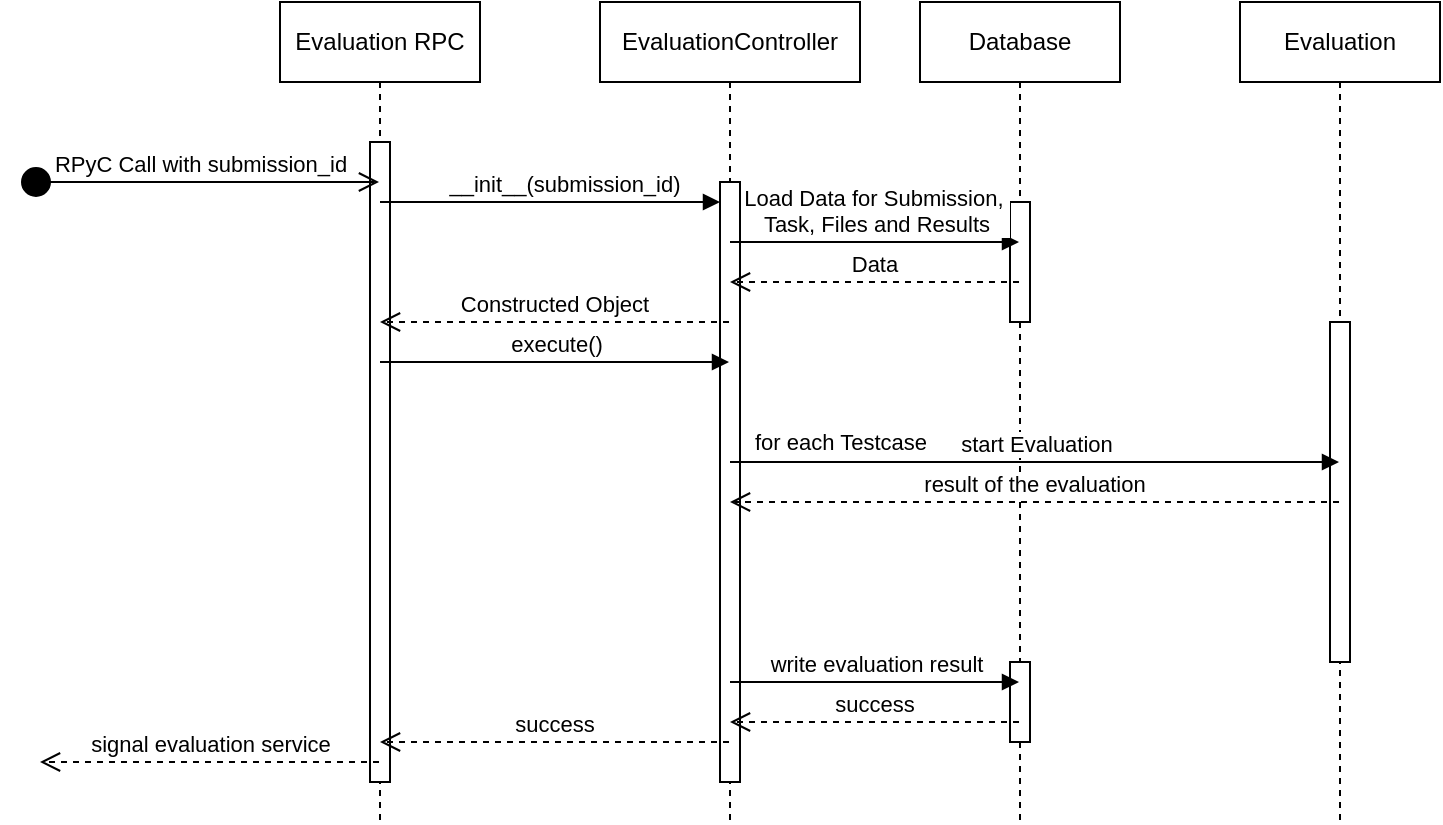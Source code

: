 <mxfile version="20.5.3" type="embed"><diagram name="Page-1" id="2YBvvXClWsGukQMizWep"><mxGraphModel dx="1629" dy="573" grid="1" gridSize="10" guides="1" tooltips="1" connect="1" arrows="1" fold="1" page="1" pageScale="1" pageWidth="850" pageHeight="1100" math="0" shadow="0"><root><mxCell id="0"/><mxCell id="1" parent="0"/><mxCell id="kRblCLMAtVxusdvtMGun-1" value="Evaluation RPC" style="shape=umlLifeline;perimeter=lifelinePerimeter;whiteSpace=wrap;html=1;container=1;dropTarget=0;collapsible=0;recursiveResize=0;outlineConnect=0;portConstraint=eastwest;newEdgeStyle={&quot;edgeStyle&quot;:&quot;elbowEdgeStyle&quot;,&quot;elbow&quot;:&quot;vertical&quot;,&quot;curved&quot;:0,&quot;rounded&quot;:0};sketch=0;" parent="1" vertex="1"><mxGeometry y="80" width="100" height="410" as="geometry"/></mxCell><mxCell id="kRblCLMAtVxusdvtMGun-13" value="" style="html=1;points=[[0,0,0,0,5],[0,1,0,0,-5],[1,0,0,0,5],[1,1,0,0,-5]];perimeter=orthogonalPerimeter;outlineConnect=0;targetShapes=umlLifeline;portConstraint=eastwest;newEdgeStyle={&quot;curved&quot;:0,&quot;rounded&quot;:0};sketch=0;" parent="kRblCLMAtVxusdvtMGun-1" vertex="1"><mxGeometry x="45" y="70" width="10" height="320" as="geometry"/></mxCell><mxCell id="kRblCLMAtVxusdvtMGun-2" value="Database" style="shape=umlLifeline;perimeter=lifelinePerimeter;whiteSpace=wrap;html=1;container=1;dropTarget=0;collapsible=0;recursiveResize=0;outlineConnect=0;portConstraint=eastwest;newEdgeStyle={&quot;edgeStyle&quot;:&quot;elbowEdgeStyle&quot;,&quot;elbow&quot;:&quot;vertical&quot;,&quot;curved&quot;:0,&quot;rounded&quot;:0};sketch=0;" parent="1" vertex="1"><mxGeometry x="320" y="80" width="100" height="410" as="geometry"/></mxCell><mxCell id="kRblCLMAtVxusdvtMGun-5" value="RPyC Call with submission_id" style="html=1;verticalAlign=bottom;startArrow=circle;startFill=1;endArrow=open;startSize=6;endSize=8;curved=0;rounded=0;sketch=0;" parent="1" target="kRblCLMAtVxusdvtMGun-1" edge="1"><mxGeometry width="80" relative="1" as="geometry"><mxPoint x="-130" y="170" as="sourcePoint"/><mxPoint x="-20" y="170" as="targetPoint"/></mxGeometry></mxCell><mxCell id="kRblCLMAtVxusdvtMGun-6" value="EvaluationController" style="shape=umlLifeline;perimeter=lifelinePerimeter;whiteSpace=wrap;html=1;container=1;dropTarget=0;collapsible=0;recursiveResize=0;outlineConnect=0;portConstraint=eastwest;newEdgeStyle={&quot;curved&quot;:0,&quot;rounded&quot;:0};sketch=0;" parent="1" vertex="1"><mxGeometry x="160" y="80" width="130" height="410" as="geometry"/></mxCell><mxCell id="kRblCLMAtVxusdvtMGun-15" value="" style="html=1;points=[[0,0,0,0,5],[0,1,0,0,-5],[1,0,0,0,5],[1,1,0,0,-5]];perimeter=orthogonalPerimeter;outlineConnect=0;targetShapes=umlLifeline;portConstraint=eastwest;newEdgeStyle={&quot;curved&quot;:0,&quot;rounded&quot;:0};sketch=0;" parent="kRblCLMAtVxusdvtMGun-6" vertex="1"><mxGeometry x="60" y="90" width="10" height="300" as="geometry"/></mxCell><mxCell id="kRblCLMAtVxusdvtMGun-7" value="__init__(submission_id)" style="html=1;verticalAlign=bottom;endArrow=block;curved=0;rounded=0;sketch=0;" parent="1" source="kRblCLMAtVxusdvtMGun-1" target="kRblCLMAtVxusdvtMGun-15" edge="1"><mxGeometry x="0.077" width="80" relative="1" as="geometry"><mxPoint x="70" y="180" as="sourcePoint"/><mxPoint x="190" y="180" as="targetPoint"/><Array as="points"><mxPoint x="145" y="180"/></Array><mxPoint as="offset"/></mxGeometry></mxCell><mxCell id="kRblCLMAtVxusdvtMGun-11" value="Evaluation" style="shape=umlLifeline;perimeter=lifelinePerimeter;whiteSpace=wrap;html=1;container=1;dropTarget=0;collapsible=0;recursiveResize=0;outlineConnect=0;portConstraint=eastwest;newEdgeStyle={&quot;curved&quot;:0,&quot;rounded&quot;:0};sketch=0;" parent="1" vertex="1"><mxGeometry x="480" y="80" width="100" height="410" as="geometry"/></mxCell><mxCell id="kRblCLMAtVxusdvtMGun-21" value="" style="html=1;points=[[0,0,0,0,5],[0,1,0,0,-5],[1,0,0,0,5],[1,1,0,0,-5]];perimeter=orthogonalPerimeter;outlineConnect=0;targetShapes=umlLifeline;portConstraint=eastwest;newEdgeStyle={&quot;curved&quot;:0,&quot;rounded&quot;:0};sketch=0;" parent="kRblCLMAtVxusdvtMGun-11" vertex="1"><mxGeometry x="45" y="160" width="10" height="170" as="geometry"/></mxCell><mxCell id="kRblCLMAtVxusdvtMGun-29" value="signal evaluation service" style="html=1;verticalAlign=bottom;endArrow=open;dashed=1;endSize=8;curved=0;rounded=0;sketch=0;" parent="1" source="kRblCLMAtVxusdvtMGun-1" edge="1"><mxGeometry relative="1" as="geometry"><mxPoint x="50" y="440" as="sourcePoint"/><mxPoint x="-120" y="460" as="targetPoint"/><Array as="points"><mxPoint x="-30" y="460"/></Array></mxGeometry></mxCell><mxCell id="5" value="" style="html=1;points=[];perimeter=orthogonalPerimeter;sketch=0;" parent="1" vertex="1"><mxGeometry x="365" y="180" width="10" height="60" as="geometry"/></mxCell><mxCell id="8" value="Load Data for Submission,&amp;nbsp;&lt;br&gt;Task, Files and Results" style="html=1;verticalAlign=bottom;endArrow=block;rounded=0;sketch=0;" parent="1" source="kRblCLMAtVxusdvtMGun-6" target="kRblCLMAtVxusdvtMGun-2" edge="1"><mxGeometry x="0.003" width="80" relative="1" as="geometry"><mxPoint x="260" y="220" as="sourcePoint"/><mxPoint x="340" y="220" as="targetPoint"/><Array as="points"><mxPoint x="270" y="200"/></Array><mxPoint as="offset"/></mxGeometry></mxCell><mxCell id="10" value="Data" style="html=1;verticalAlign=bottom;endArrow=open;dashed=1;endSize=8;rounded=0;sketch=0;" parent="1" source="kRblCLMAtVxusdvtMGun-2" target="kRblCLMAtVxusdvtMGun-6" edge="1"><mxGeometry relative="1" as="geometry"><mxPoint x="340" y="260" as="sourcePoint"/><mxPoint x="260" y="260" as="targetPoint"/><Array as="points"><mxPoint x="310" y="220"/></Array></mxGeometry></mxCell><mxCell id="12" value="Constructed Object" style="html=1;verticalAlign=bottom;endArrow=open;dashed=1;endSize=8;rounded=0;labelBackgroundColor=default;sketch=0;" parent="1" source="kRblCLMAtVxusdvtMGun-6" target="kRblCLMAtVxusdvtMGun-1" edge="1"><mxGeometry relative="1" as="geometry"><mxPoint x="200" y="250" as="sourcePoint"/><mxPoint x="120" y="250" as="targetPoint"/><Array as="points"><mxPoint x="160" y="240"/></Array></mxGeometry></mxCell><mxCell id="13" value="execute()" style="html=1;verticalAlign=bottom;endArrow=block;rounded=0;labelBackgroundColor=default;sketch=0;" parent="1" source="kRblCLMAtVxusdvtMGun-1" target="kRblCLMAtVxusdvtMGun-6" edge="1"><mxGeometry width="80" relative="1" as="geometry"><mxPoint x="120" y="250" as="sourcePoint"/><mxPoint x="200" y="250" as="targetPoint"/><Array as="points"><mxPoint x="180" y="260"/></Array></mxGeometry></mxCell><mxCell id="14" value="start Evaluation" style="html=1;verticalAlign=bottom;endArrow=block;rounded=0;labelBackgroundColor=default;sketch=0;" parent="1" source="kRblCLMAtVxusdvtMGun-6" target="kRblCLMAtVxusdvtMGun-11" edge="1"><mxGeometry width="80" relative="1" as="geometry"><mxPoint x="220" y="240" as="sourcePoint"/><mxPoint x="300" y="240" as="targetPoint"/><Array as="points"><mxPoint x="460" y="310"/></Array></mxGeometry></mxCell><mxCell id="34" value="for each Testcase" style="edgeLabel;html=1;align=center;verticalAlign=middle;resizable=0;points=[];" vertex="1" connectable="0" parent="14"><mxGeometry x="-0.73" y="-1" relative="1" as="geometry"><mxPoint x="14" y="-11" as="offset"/></mxGeometry></mxCell><mxCell id="15" value="result of the evaluation" style="html=1;verticalAlign=bottom;endArrow=open;dashed=1;endSize=8;rounded=0;labelBackgroundColor=default;sketch=0;" parent="1" source="kRblCLMAtVxusdvtMGun-11" target="kRblCLMAtVxusdvtMGun-6" edge="1"><mxGeometry relative="1" as="geometry"><mxPoint x="300" y="240" as="sourcePoint"/><mxPoint x="220" y="240" as="targetPoint"/><Array as="points"><mxPoint x="390" y="330"/></Array></mxGeometry></mxCell><mxCell id="25" value="" style="html=1;points=[];perimeter=orthogonalPerimeter;" parent="1" vertex="1"><mxGeometry x="365" y="410" width="10" height="40" as="geometry"/></mxCell><mxCell id="28" value="write evaluation result" style="verticalAlign=bottom;endArrow=block;rounded=0;labelBackgroundColor=default;sketch=0;strokeColor=default;html=1;" parent="1" source="kRblCLMAtVxusdvtMGun-6" target="kRblCLMAtVxusdvtMGun-2" edge="1"><mxGeometry width="80" relative="1" as="geometry"><mxPoint x="200" y="320" as="sourcePoint"/><mxPoint x="280" y="320" as="targetPoint"/><Array as="points"><mxPoint x="280" y="420"/></Array></mxGeometry></mxCell><mxCell id="29" value="success" style="html=1;verticalAlign=bottom;endArrow=open;dashed=1;endSize=8;rounded=0;labelBackgroundColor=default;sketch=0;strokeColor=default;" parent="1" source="kRblCLMAtVxusdvtMGun-2" target="kRblCLMAtVxusdvtMGun-6" edge="1"><mxGeometry relative="1" as="geometry"><mxPoint x="280" y="320" as="sourcePoint"/><mxPoint x="200" y="320" as="targetPoint"/><Array as="points"><mxPoint x="270" y="440"/></Array></mxGeometry></mxCell><mxCell id="30" value="success" style="html=1;verticalAlign=bottom;endArrow=open;dashed=1;endSize=8;rounded=0;labelBackgroundColor=default;sketch=0;strokeColor=default;" parent="1" source="kRblCLMAtVxusdvtMGun-6" target="kRblCLMAtVxusdvtMGun-1" edge="1"><mxGeometry relative="1" as="geometry"><mxPoint x="190" y="340" as="sourcePoint"/><mxPoint x="110" y="340" as="targetPoint"/><Array as="points"><mxPoint x="190" y="450"/></Array></mxGeometry></mxCell></root></mxGraphModel></diagram></mxfile>